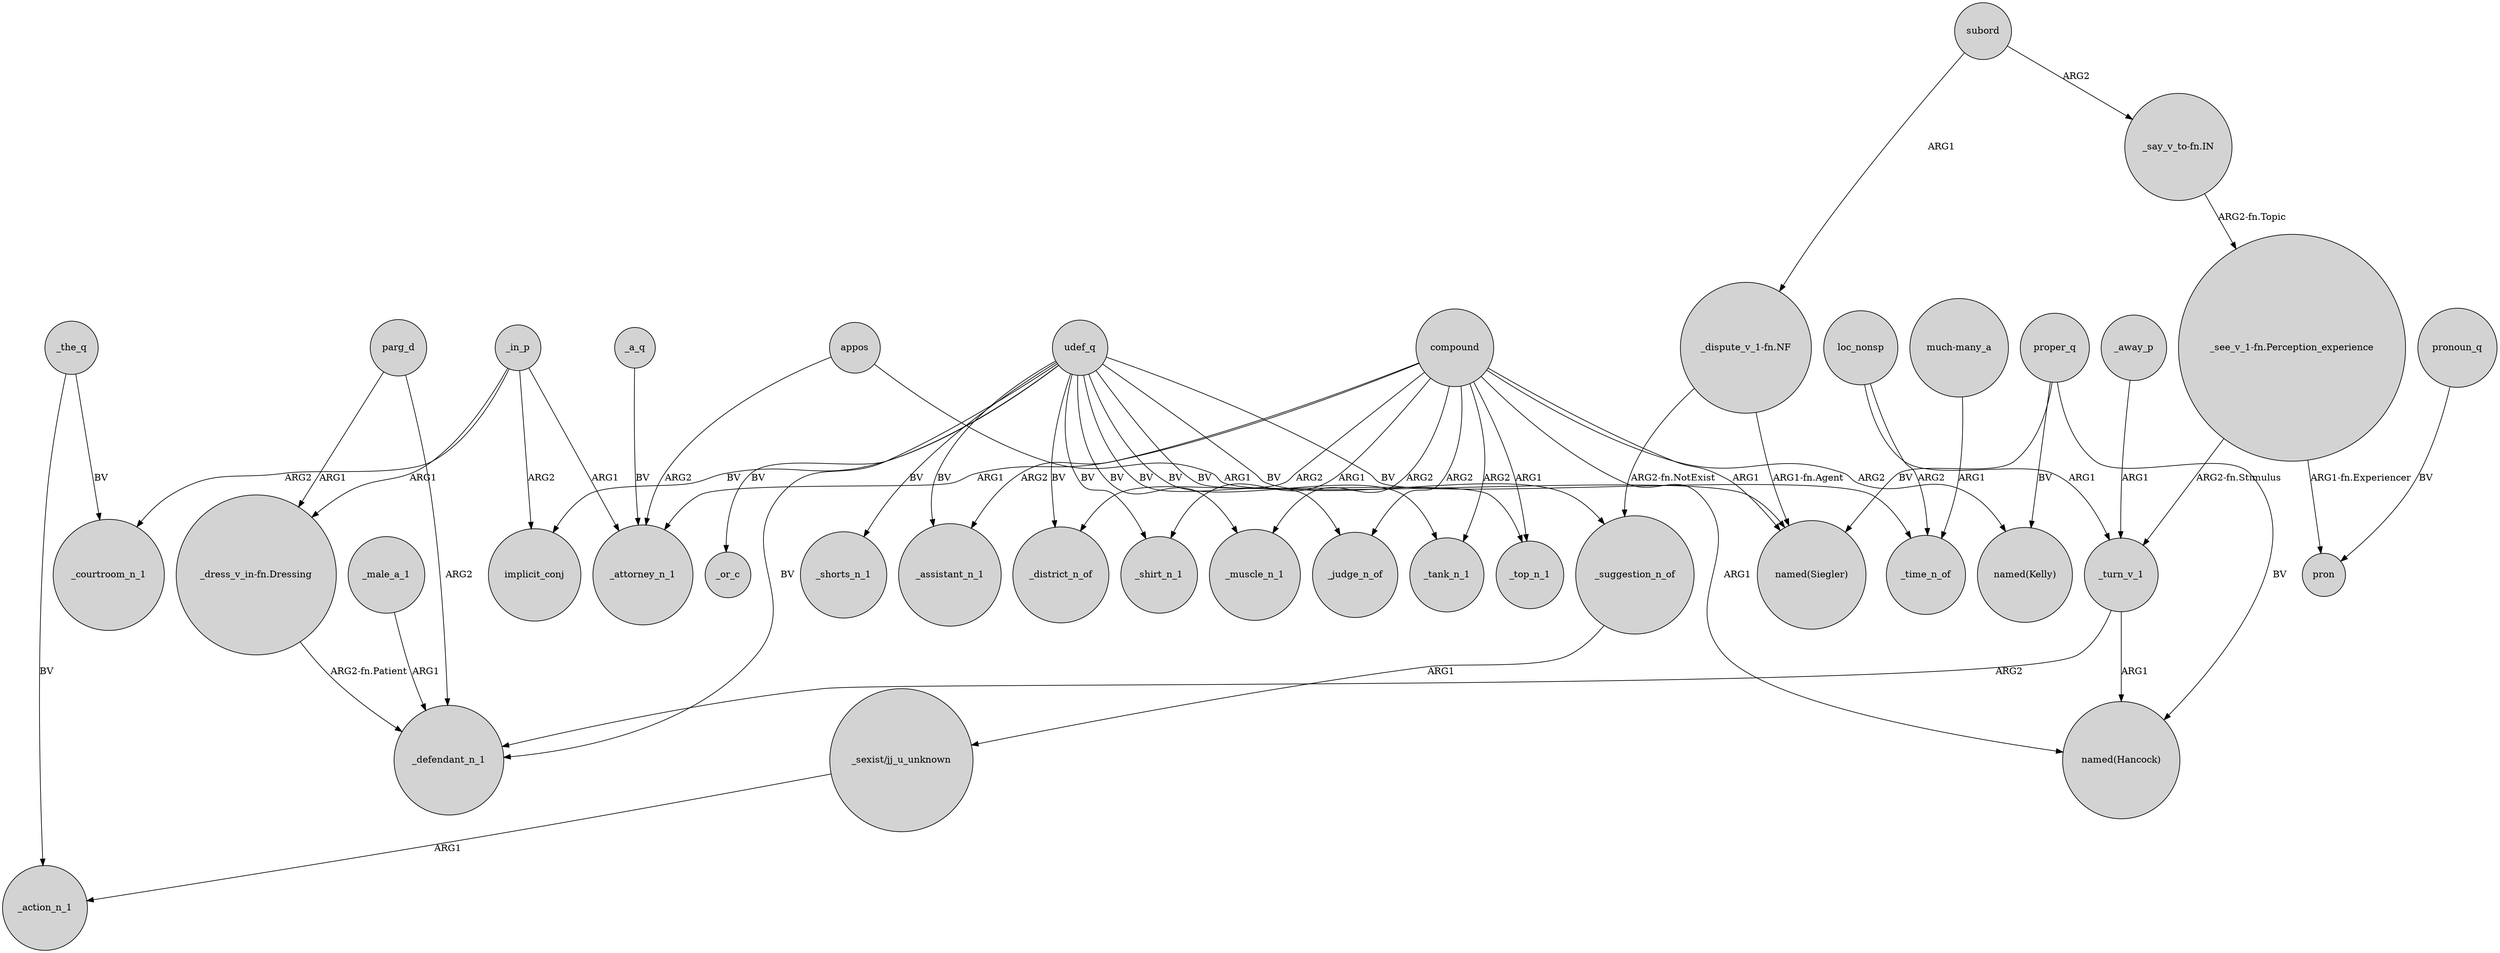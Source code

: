 digraph {
	node [shape=circle style=filled]
	_a_q -> _attorney_n_1 [label=BV]
	udef_q -> _muscle_n_1 [label=BV]
	_the_q -> _action_n_1 [label=BV]
	"_see_v_1-fn.Perception_experience" -> pron [label="ARG1-fn.Experiencer"]
	_in_p -> _courtroom_n_1 [label=ARG2]
	"_dress_v_in-fn.Dressing" -> _defendant_n_1 [label="ARG2-fn.Patient"]
	proper_q -> "named(Siegler)" [label=BV]
	"_dispute_v_1-fn.NF" -> _suggestion_n_of [label="ARG2-fn.NotExist"]
	_the_q -> _courtroom_n_1 [label=BV]
	udef_q -> _tank_n_1 [label=BV]
	compound -> _judge_n_of [label=ARG2]
	loc_nonsp -> _turn_v_1 [label=ARG1]
	"_say_v_to-fn.IN" -> "_see_v_1-fn.Perception_experience" [label="ARG2-fn.Topic"]
	appos -> _attorney_n_1 [label=ARG2]
	"_see_v_1-fn.Perception_experience" -> _turn_v_1 [label="ARG2-fn.Stimulus"]
	compound -> _tank_n_1 [label=ARG2]
	compound -> _muscle_n_1 [label=ARG2]
	loc_nonsp -> _time_n_of [label=ARG2]
	udef_q -> _shirt_n_1 [label=BV]
	udef_q -> _or_c [label=BV]
	parg_d -> "_dress_v_in-fn.Dressing" [label=ARG1]
	udef_q -> implicit_conj [label=BV]
	subord -> "_dispute_v_1-fn.NF" [label=ARG1]
	udef_q -> _suggestion_n_of [label=BV]
	udef_q -> _judge_n_of [label=BV]
	udef_q -> _assistant_n_1 [label=BV]
	_turn_v_1 -> _defendant_n_1 [label=ARG2]
	pronoun_q -> pron [label=BV]
	proper_q -> "named(Hancock)" [label=BV]
	subord -> "_say_v_to-fn.IN" [label=ARG2]
	compound -> "named(Siegler)" [label=ARG1]
	_in_p -> "_dress_v_in-fn.Dressing" [label=ARG1]
	compound -> _district_n_of [label=ARG2]
	udef_q -> _top_n_1 [label=BV]
	_away_p -> _turn_v_1 [label=ARG1]
	udef_q -> _shorts_n_1 [label=BV]
	udef_q -> _time_n_of [label=BV]
	_suggestion_n_of -> "_sexist/jj_u_unknown" [label=ARG1]
	"_sexist/jj_u_unknown" -> _action_n_1 [label=ARG1]
	parg_d -> _defendant_n_1 [label=ARG2]
	_male_a_1 -> _defendant_n_1 [label=ARG1]
	"_dispute_v_1-fn.NF" -> "named(Siegler)" [label="ARG1-fn.Agent"]
	compound -> _attorney_n_1 [label=ARG1]
	compound -> "named(Kelly)" [label=ARG2]
	_in_p -> implicit_conj [label=ARG2]
	udef_q -> _district_n_of [label=BV]
	udef_q -> _defendant_n_1 [label=BV]
	compound -> _top_n_1 [label=ARG1]
	_turn_v_1 -> "named(Hancock)" [label=ARG1]
	"much-many_a" -> _time_n_of [label=ARG1]
	_in_p -> _attorney_n_1 [label=ARG1]
	compound -> _shirt_n_1 [label=ARG1]
	proper_q -> "named(Kelly)" [label=BV]
	compound -> _assistant_n_1 [label=ARG2]
	appos -> "named(Siegler)" [label=ARG1]
	compound -> "named(Hancock)" [label=ARG1]
}

